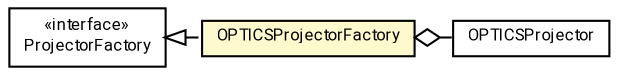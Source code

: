 #!/usr/local/bin/dot
#
# Class diagram 
# Generated by UMLGraph version R5_7_2-60-g0e99a6 (http://www.spinellis.gr/umlgraph/)
#

digraph G {
	graph [fontnames="svg"]
	edge [fontname="Roboto",fontsize=7,labelfontname="Roboto",labelfontsize=7,color="black"];
	node [fontname="Roboto",fontcolor="black",fontsize=8,shape=plaintext,margin=0,width=0,height=0];
	nodesep=0.15;
	ranksep=0.25;
	rankdir=LR;
	// de.lmu.ifi.dbs.elki.visualization.projector.ProjectorFactory
	c7554745 [label=<<table title="de.lmu.ifi.dbs.elki.visualization.projector.ProjectorFactory" border="0" cellborder="1" cellspacing="0" cellpadding="2" href="ProjectorFactory.html" target="_parent">
		<tr><td><table border="0" cellspacing="0" cellpadding="1">
		<tr><td align="center" balign="center"> &#171;interface&#187; </td></tr>
		<tr><td align="center" balign="center"> <font face="Roboto">ProjectorFactory</font> </td></tr>
		</table></td></tr>
		</table>>, URL="ProjectorFactory.html"];
	// de.lmu.ifi.dbs.elki.visualization.projector.OPTICSProjector
	c7554748 [label=<<table title="de.lmu.ifi.dbs.elki.visualization.projector.OPTICSProjector" border="0" cellborder="1" cellspacing="0" cellpadding="2" href="OPTICSProjector.html" target="_parent">
		<tr><td><table border="0" cellspacing="0" cellpadding="1">
		<tr><td align="center" balign="center"> <font face="Roboto">OPTICSProjector</font> </td></tr>
		</table></td></tr>
		</table>>, URL="OPTICSProjector.html"];
	// de.lmu.ifi.dbs.elki.visualization.projector.OPTICSProjectorFactory
	c7554752 [label=<<table title="de.lmu.ifi.dbs.elki.visualization.projector.OPTICSProjectorFactory" border="0" cellborder="1" cellspacing="0" cellpadding="2" bgcolor="lemonChiffon" href="OPTICSProjectorFactory.html" target="_parent">
		<tr><td><table border="0" cellspacing="0" cellpadding="1">
		<tr><td align="center" balign="center"> <font face="Roboto">OPTICSProjectorFactory</font> </td></tr>
		</table></td></tr>
		</table>>, URL="OPTICSProjectorFactory.html"];
	// de.lmu.ifi.dbs.elki.visualization.projector.OPTICSProjectorFactory implements de.lmu.ifi.dbs.elki.visualization.projector.ProjectorFactory
	c7554745 -> c7554752 [arrowtail=empty,style=dashed,dir=back,weight=9];
	// de.lmu.ifi.dbs.elki.visualization.projector.OPTICSProjectorFactory has de.lmu.ifi.dbs.elki.visualization.projector.OPTICSProjector
	c7554752 -> c7554748 [arrowhead=none,arrowtail=ediamond,dir=back,weight=4];
}


